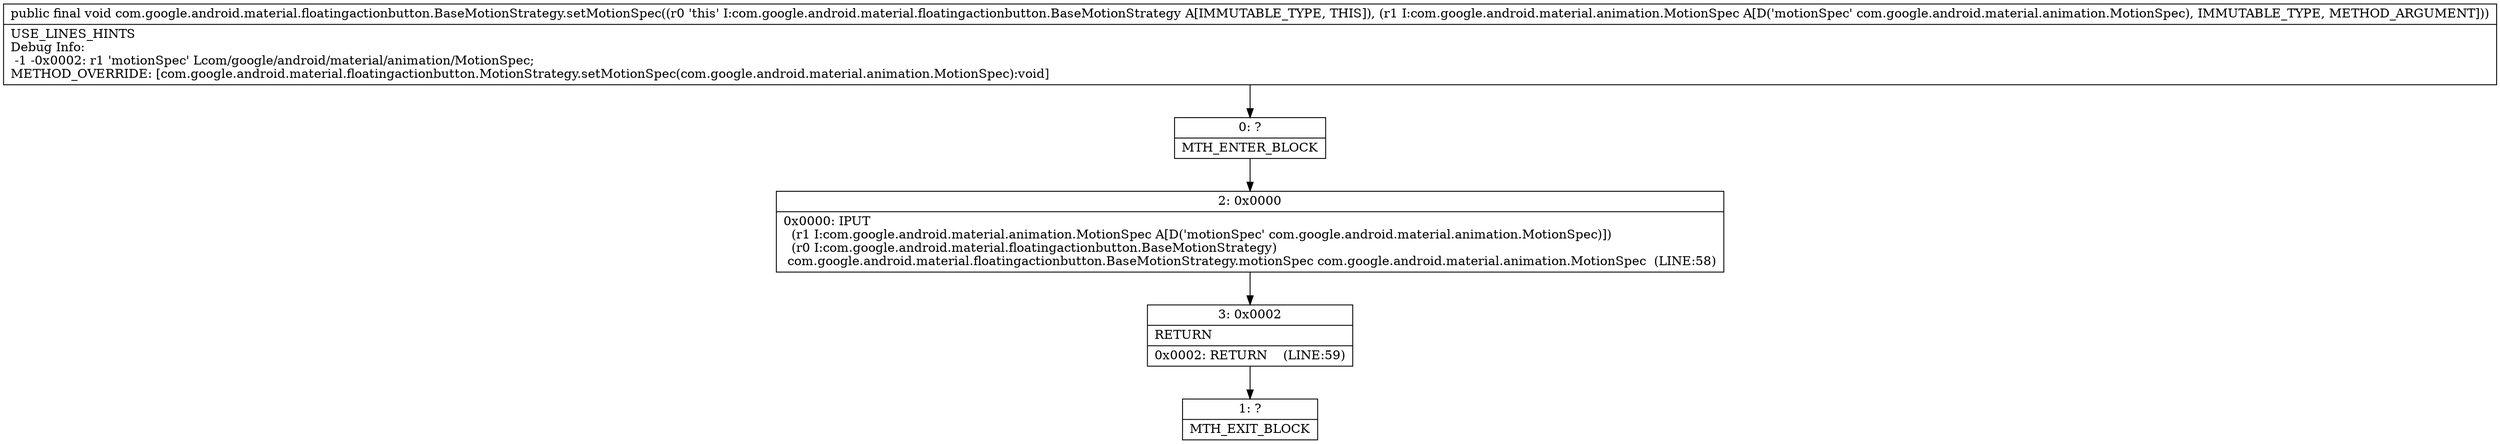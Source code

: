 digraph "CFG forcom.google.android.material.floatingactionbutton.BaseMotionStrategy.setMotionSpec(Lcom\/google\/android\/material\/animation\/MotionSpec;)V" {
Node_0 [shape=record,label="{0\:\ ?|MTH_ENTER_BLOCK\l}"];
Node_2 [shape=record,label="{2\:\ 0x0000|0x0000: IPUT  \l  (r1 I:com.google.android.material.animation.MotionSpec A[D('motionSpec' com.google.android.material.animation.MotionSpec)])\l  (r0 I:com.google.android.material.floatingactionbutton.BaseMotionStrategy)\l com.google.android.material.floatingactionbutton.BaseMotionStrategy.motionSpec com.google.android.material.animation.MotionSpec  (LINE:58)\l}"];
Node_3 [shape=record,label="{3\:\ 0x0002|RETURN\l|0x0002: RETURN    (LINE:59)\l}"];
Node_1 [shape=record,label="{1\:\ ?|MTH_EXIT_BLOCK\l}"];
MethodNode[shape=record,label="{public final void com.google.android.material.floatingactionbutton.BaseMotionStrategy.setMotionSpec((r0 'this' I:com.google.android.material.floatingactionbutton.BaseMotionStrategy A[IMMUTABLE_TYPE, THIS]), (r1 I:com.google.android.material.animation.MotionSpec A[D('motionSpec' com.google.android.material.animation.MotionSpec), IMMUTABLE_TYPE, METHOD_ARGUMENT]))  | USE_LINES_HINTS\lDebug Info:\l  \-1 \-0x0002: r1 'motionSpec' Lcom\/google\/android\/material\/animation\/MotionSpec;\lMETHOD_OVERRIDE: [com.google.android.material.floatingactionbutton.MotionStrategy.setMotionSpec(com.google.android.material.animation.MotionSpec):void]\l}"];
MethodNode -> Node_0;Node_0 -> Node_2;
Node_2 -> Node_3;
Node_3 -> Node_1;
}

